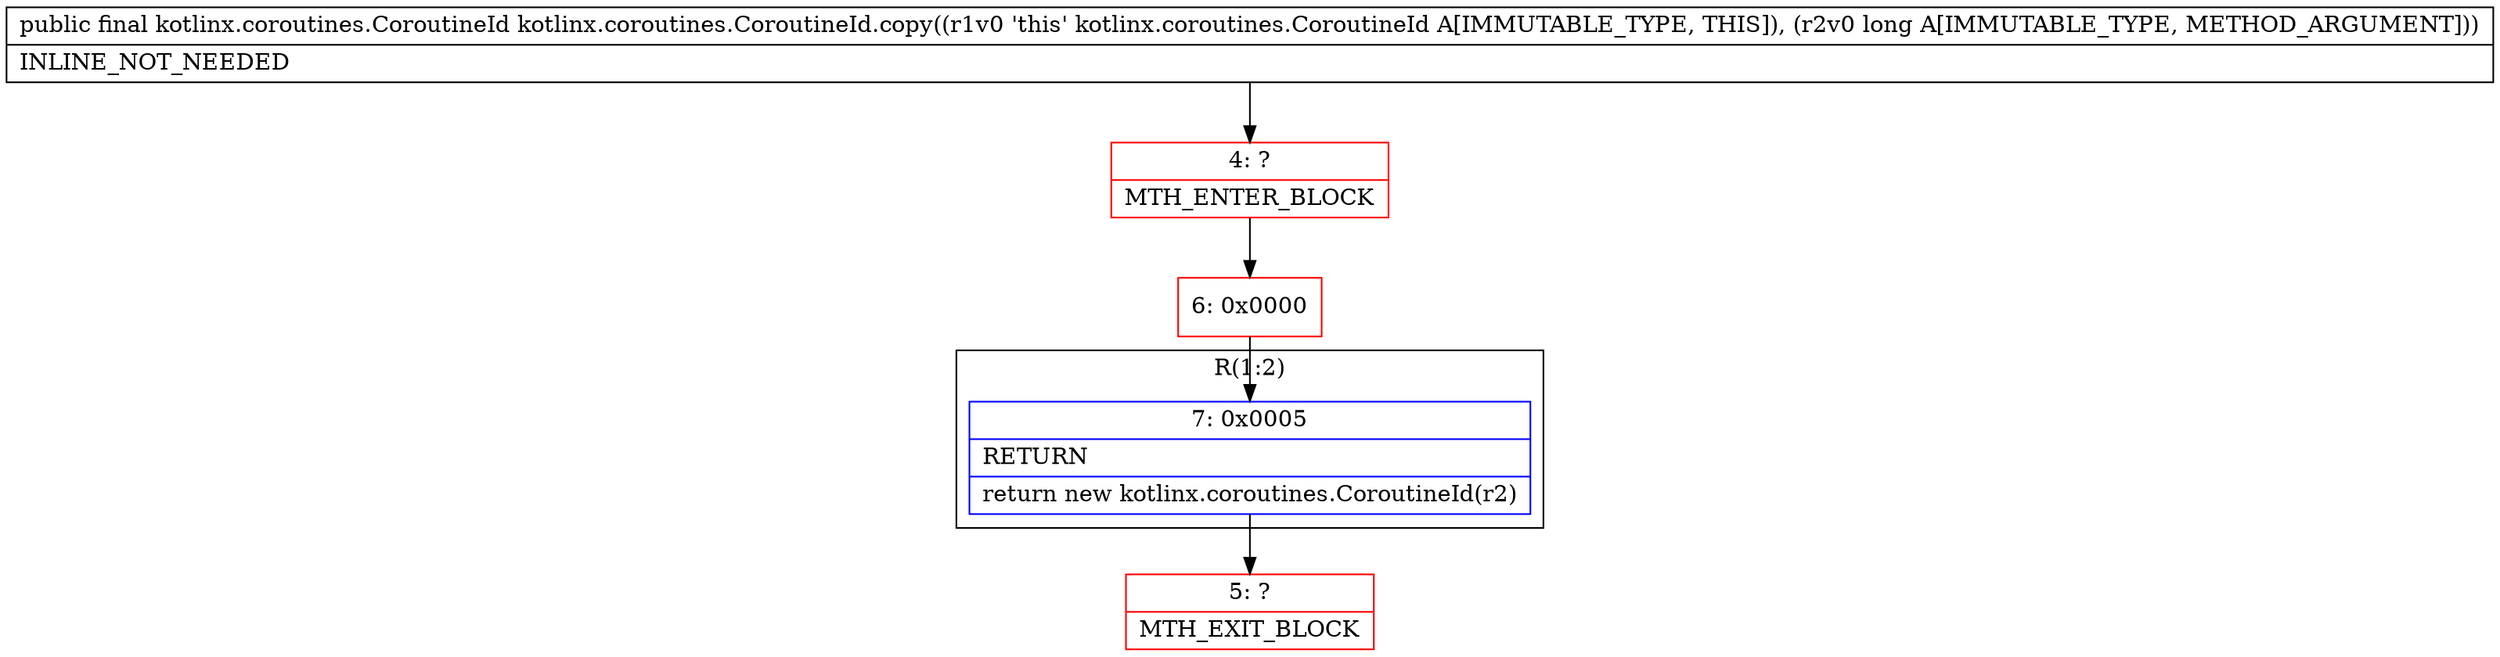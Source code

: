 digraph "CFG forkotlinx.coroutines.CoroutineId.copy(J)Lkotlinx\/coroutines\/CoroutineId;" {
subgraph cluster_Region_369062712 {
label = "R(1:2)";
node [shape=record,color=blue];
Node_7 [shape=record,label="{7\:\ 0x0005|RETURN\l|return new kotlinx.coroutines.CoroutineId(r2)\l}"];
}
Node_4 [shape=record,color=red,label="{4\:\ ?|MTH_ENTER_BLOCK\l}"];
Node_6 [shape=record,color=red,label="{6\:\ 0x0000}"];
Node_5 [shape=record,color=red,label="{5\:\ ?|MTH_EXIT_BLOCK\l}"];
MethodNode[shape=record,label="{public final kotlinx.coroutines.CoroutineId kotlinx.coroutines.CoroutineId.copy((r1v0 'this' kotlinx.coroutines.CoroutineId A[IMMUTABLE_TYPE, THIS]), (r2v0 long A[IMMUTABLE_TYPE, METHOD_ARGUMENT]))  | INLINE_NOT_NEEDED\l}"];
MethodNode -> Node_4;Node_7 -> Node_5;
Node_4 -> Node_6;
Node_6 -> Node_7;
}

